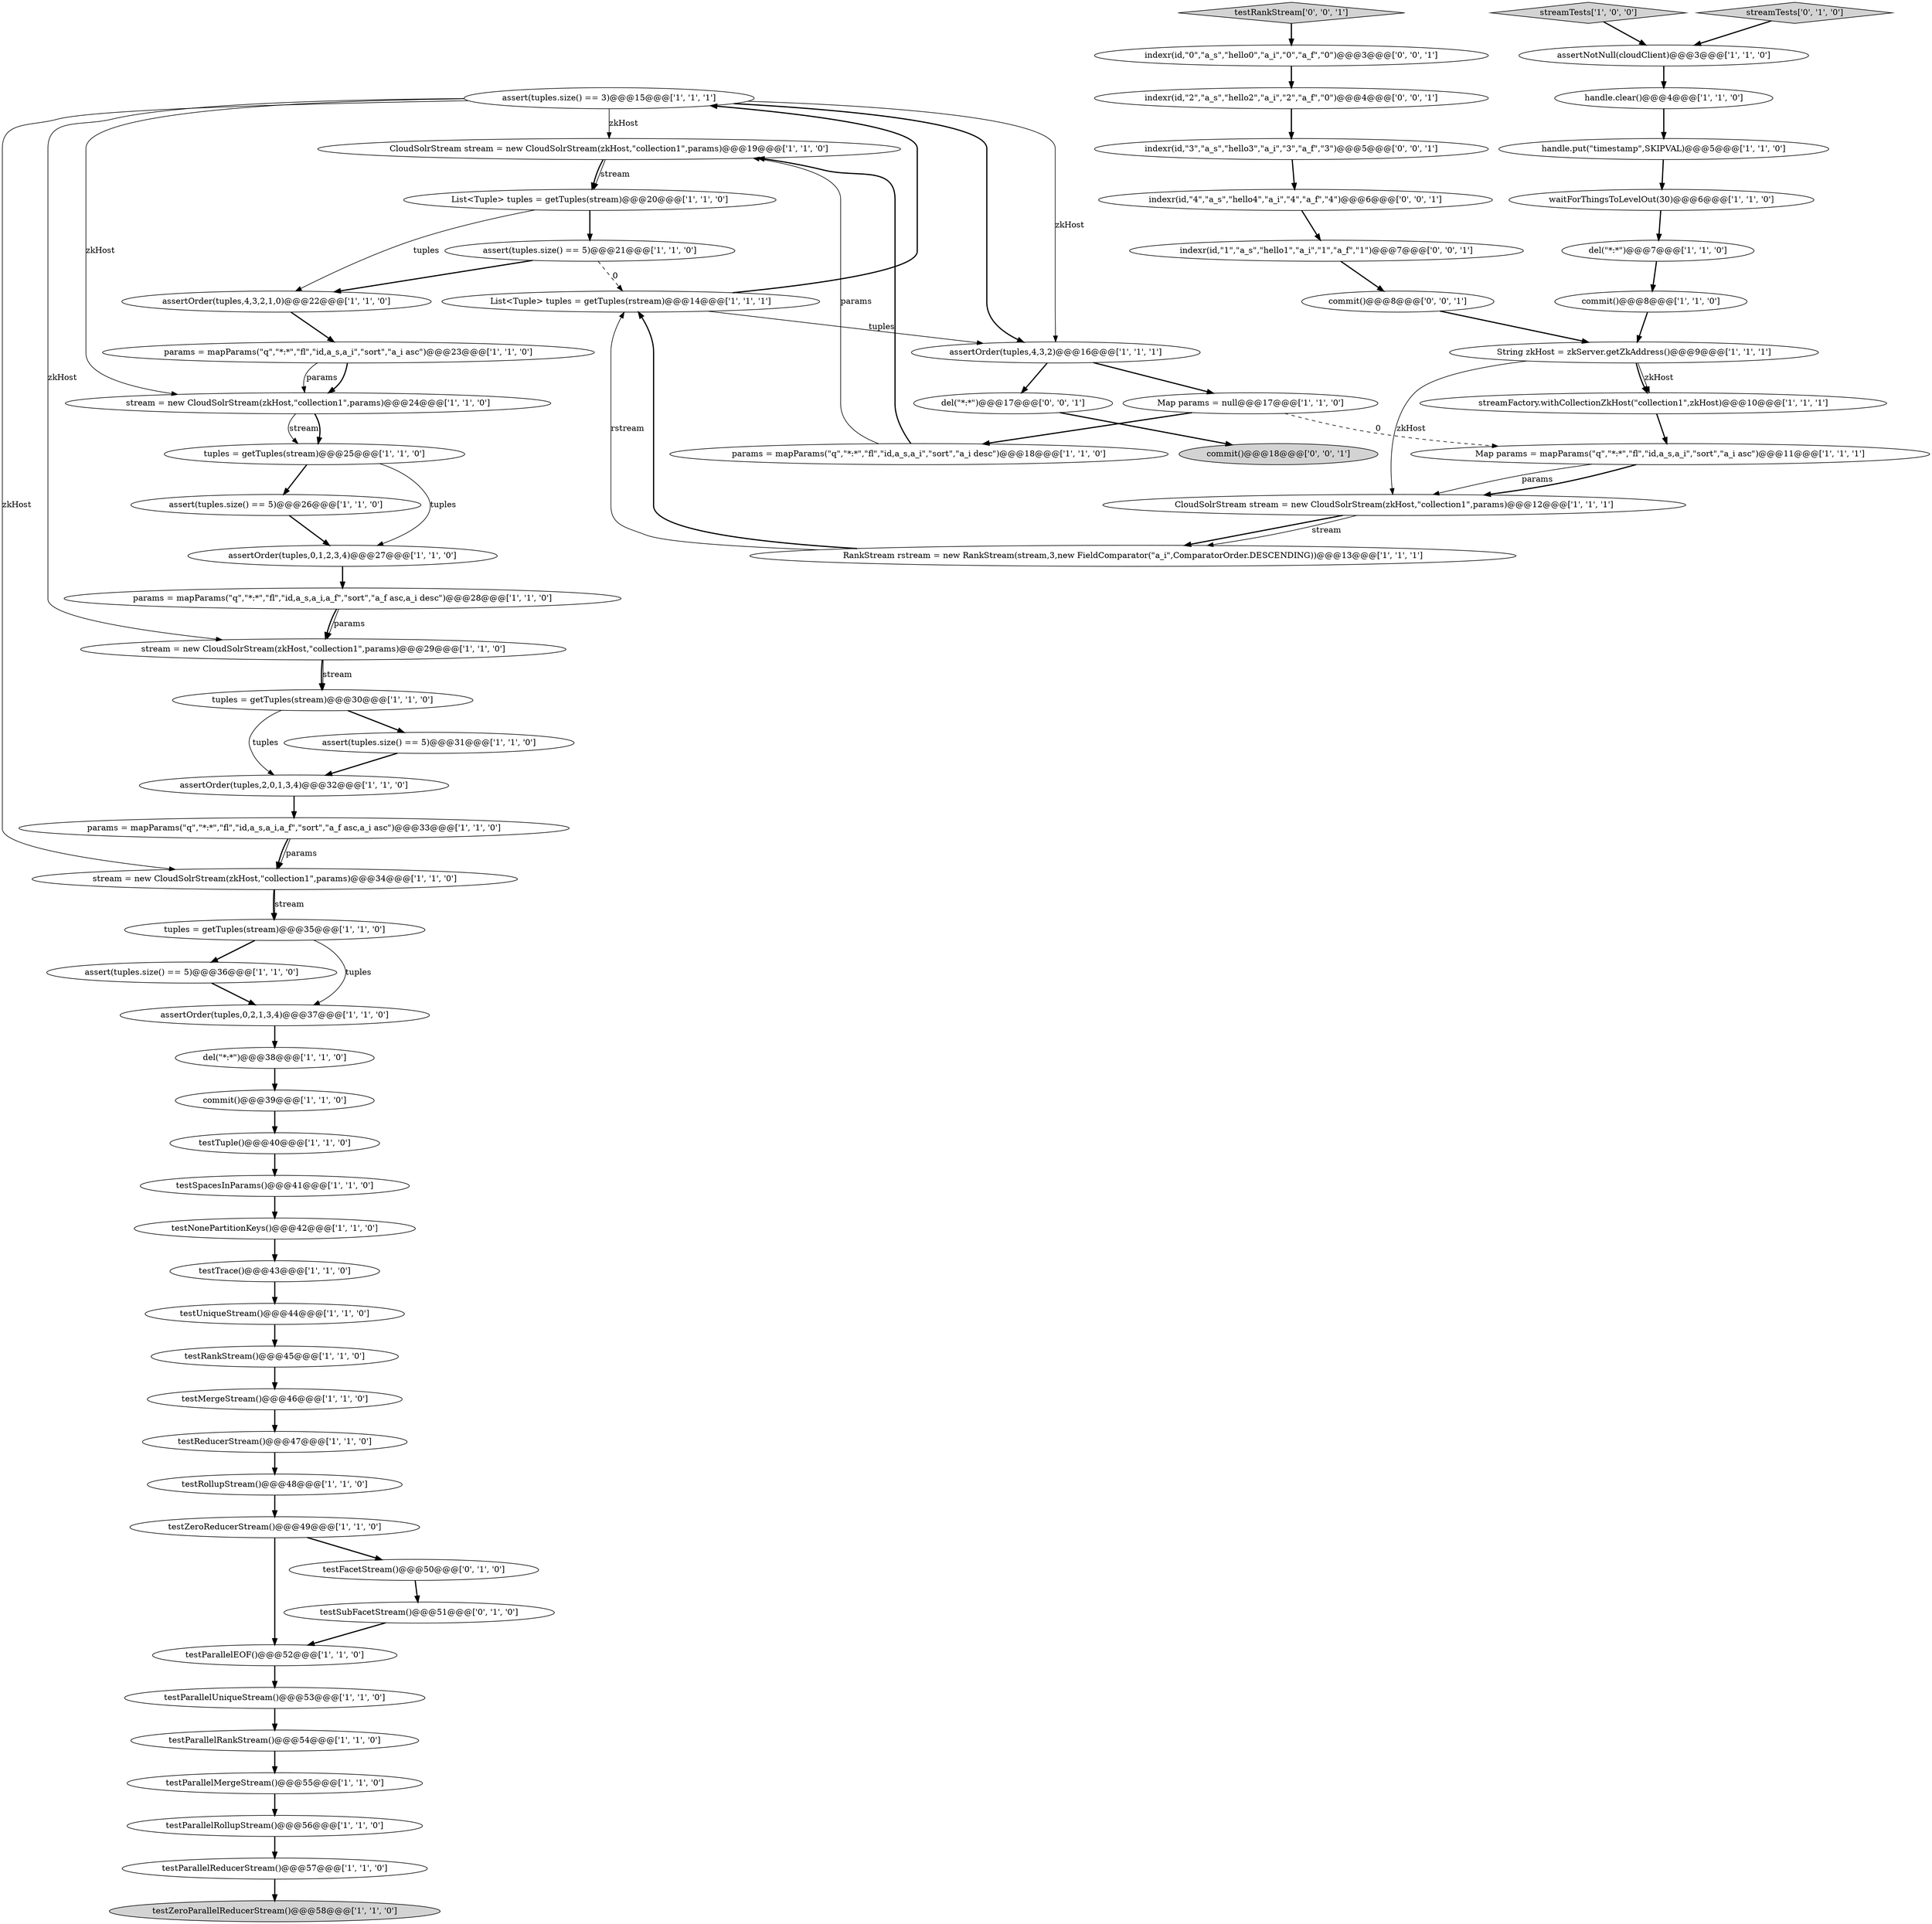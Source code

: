 digraph {
20 [style = filled, label = "assert(tuples.size() == 5)@@@26@@@['1', '1', '0']", fillcolor = white, shape = ellipse image = "AAA0AAABBB1BBB"];
36 [style = filled, label = "waitForThingsToLevelOut(30)@@@6@@@['1', '1', '0']", fillcolor = white, shape = ellipse image = "AAA0AAABBB1BBB"];
63 [style = filled, label = "indexr(id,\"3\",\"a_s\",\"hello3\",\"a_i\",\"3\",\"a_f\",\"3\")@@@5@@@['0', '0', '1']", fillcolor = white, shape = ellipse image = "AAA0AAABBB3BBB"];
46 [style = filled, label = "params = mapParams(\"q\",\"*:*\",\"fl\",\"id,a_s,a_i,a_f\",\"sort\",\"a_f asc,a_i asc\")@@@33@@@['1', '1', '0']", fillcolor = white, shape = ellipse image = "AAA0AAABBB1BBB"];
10 [style = filled, label = "testTuple()@@@40@@@['1', '1', '0']", fillcolor = white, shape = ellipse image = "AAA0AAABBB1BBB"];
25 [style = filled, label = "params = mapParams(\"q\",\"*:*\",\"fl\",\"id,a_s,a_i\",\"sort\",\"a_i asc\")@@@23@@@['1', '1', '0']", fillcolor = white, shape = ellipse image = "AAA0AAABBB1BBB"];
32 [style = filled, label = "commit()@@@39@@@['1', '1', '0']", fillcolor = white, shape = ellipse image = "AAA0AAABBB1BBB"];
6 [style = filled, label = "testRollupStream()@@@48@@@['1', '1', '0']", fillcolor = white, shape = ellipse image = "AAA0AAABBB1BBB"];
56 [style = filled, label = "streamTests['0', '1', '0']", fillcolor = lightgray, shape = diamond image = "AAA0AAABBB2BBB"];
0 [style = filled, label = "assertOrder(tuples,4,3,2,1,0)@@@22@@@['1', '1', '0']", fillcolor = white, shape = ellipse image = "AAA0AAABBB1BBB"];
21 [style = filled, label = "CloudSolrStream stream = new CloudSolrStream(zkHost,\"collection1\",params)@@@19@@@['1', '1', '0']", fillcolor = white, shape = ellipse image = "AAA0AAABBB1BBB"];
24 [style = filled, label = "RankStream rstream = new RankStream(stream,3,new FieldComparator(\"a_i\",ComparatorOrder.DESCENDING))@@@13@@@['1', '1', '1']", fillcolor = white, shape = ellipse image = "AAA0AAABBB1BBB"];
60 [style = filled, label = "indexr(id,\"2\",\"a_s\",\"hello2\",\"a_i\",\"2\",\"a_f\",\"0\")@@@4@@@['0', '0', '1']", fillcolor = white, shape = ellipse image = "AAA0AAABBB3BBB"];
1 [style = filled, label = "params = mapParams(\"q\",\"*:*\",\"fl\",\"id,a_s,a_i\",\"sort\",\"a_i desc\")@@@18@@@['1', '1', '0']", fillcolor = white, shape = ellipse image = "AAA0AAABBB1BBB"];
23 [style = filled, label = "testSpacesInParams()@@@41@@@['1', '1', '0']", fillcolor = white, shape = ellipse image = "AAA0AAABBB1BBB"];
30 [style = filled, label = "streamTests['1', '0', '0']", fillcolor = lightgray, shape = diamond image = "AAA0AAABBB1BBB"];
58 [style = filled, label = "indexr(id,\"0\",\"a_s\",\"hello0\",\"a_i\",\"0\",\"a_f\",\"0\")@@@3@@@['0', '0', '1']", fillcolor = white, shape = ellipse image = "AAA0AAABBB3BBB"];
66 [style = filled, label = "testRankStream['0', '0', '1']", fillcolor = lightgray, shape = diamond image = "AAA0AAABBB3BBB"];
8 [style = filled, label = "testReducerStream()@@@47@@@['1', '1', '0']", fillcolor = white, shape = ellipse image = "AAA0AAABBB1BBB"];
51 [style = filled, label = "assertOrder(tuples,0,1,2,3,4)@@@27@@@['1', '1', '0']", fillcolor = white, shape = ellipse image = "AAA0AAABBB1BBB"];
7 [style = filled, label = "testMergeStream()@@@46@@@['1', '1', '0']", fillcolor = white, shape = ellipse image = "AAA0AAABBB1BBB"];
39 [style = filled, label = "testZeroParallelReducerStream()@@@58@@@['1', '1', '0']", fillcolor = lightgray, shape = ellipse image = "AAA0AAABBB1BBB"];
26 [style = filled, label = "params = mapParams(\"q\",\"*:*\",\"fl\",\"id,a_s,a_i,a_f\",\"sort\",\"a_f asc,a_i desc\")@@@28@@@['1', '1', '0']", fillcolor = white, shape = ellipse image = "AAA0AAABBB1BBB"];
48 [style = filled, label = "testZeroReducerStream()@@@49@@@['1', '1', '0']", fillcolor = white, shape = ellipse image = "AAA0AAABBB1BBB"];
17 [style = filled, label = "stream = new CloudSolrStream(zkHost,\"collection1\",params)@@@29@@@['1', '1', '0']", fillcolor = white, shape = ellipse image = "AAA0AAABBB1BBB"];
12 [style = filled, label = "stream = new CloudSolrStream(zkHost,\"collection1\",params)@@@24@@@['1', '1', '0']", fillcolor = white, shape = ellipse image = "AAA0AAABBB1BBB"];
38 [style = filled, label = "testTrace()@@@43@@@['1', '1', '0']", fillcolor = white, shape = ellipse image = "AAA0AAABBB1BBB"];
40 [style = filled, label = "del(\"*:*\")@@@38@@@['1', '1', '0']", fillcolor = white, shape = ellipse image = "AAA0AAABBB1BBB"];
44 [style = filled, label = "List<Tuple> tuples = getTuples(stream)@@@20@@@['1', '1', '0']", fillcolor = white, shape = ellipse image = "AAA0AAABBB1BBB"];
59 [style = filled, label = "indexr(id,\"4\",\"a_s\",\"hello4\",\"a_i\",\"4\",\"a_f\",\"4\")@@@6@@@['0', '0', '1']", fillcolor = white, shape = ellipse image = "AAA0AAABBB3BBB"];
18 [style = filled, label = "del(\"*:*\")@@@7@@@['1', '1', '0']", fillcolor = white, shape = ellipse image = "AAA0AAABBB1BBB"];
3 [style = filled, label = "commit()@@@8@@@['1', '1', '0']", fillcolor = white, shape = ellipse image = "AAA0AAABBB1BBB"];
42 [style = filled, label = "testParallelMergeStream()@@@55@@@['1', '1', '0']", fillcolor = white, shape = ellipse image = "AAA0AAABBB1BBB"];
28 [style = filled, label = "assert(tuples.size() == 3)@@@15@@@['1', '1', '1']", fillcolor = white, shape = ellipse image = "AAA0AAABBB1BBB"];
55 [style = filled, label = "testSubFacetStream()@@@51@@@['0', '1', '0']", fillcolor = white, shape = ellipse image = "AAA1AAABBB2BBB"];
52 [style = filled, label = "handle.put(\"timestamp\",SKIPVAL)@@@5@@@['1', '1', '0']", fillcolor = white, shape = ellipse image = "AAA0AAABBB1BBB"];
15 [style = filled, label = "tuples = getTuples(stream)@@@30@@@['1', '1', '0']", fillcolor = white, shape = ellipse image = "AAA0AAABBB1BBB"];
31 [style = filled, label = "Map params = mapParams(\"q\",\"*:*\",\"fl\",\"id,a_s,a_i\",\"sort\",\"a_i asc\")@@@11@@@['1', '1', '1']", fillcolor = white, shape = ellipse image = "AAA0AAABBB1BBB"];
54 [style = filled, label = "stream = new CloudSolrStream(zkHost,\"collection1\",params)@@@34@@@['1', '1', '0']", fillcolor = white, shape = ellipse image = "AAA0AAABBB1BBB"];
29 [style = filled, label = "testParallelReducerStream()@@@57@@@['1', '1', '0']", fillcolor = white, shape = ellipse image = "AAA0AAABBB1BBB"];
34 [style = filled, label = "assert(tuples.size() == 5)@@@21@@@['1', '1', '0']", fillcolor = white, shape = ellipse image = "AAA0AAABBB1BBB"];
41 [style = filled, label = "assertNotNull(cloudClient)@@@3@@@['1', '1', '0']", fillcolor = white, shape = ellipse image = "AAA0AAABBB1BBB"];
47 [style = filled, label = "streamFactory.withCollectionZkHost(\"collection1\",zkHost)@@@10@@@['1', '1', '1']", fillcolor = white, shape = ellipse image = "AAA0AAABBB1BBB"];
14 [style = filled, label = "testParallelRankStream()@@@54@@@['1', '1', '0']", fillcolor = white, shape = ellipse image = "AAA0AAABBB1BBB"];
5 [style = filled, label = "testNonePartitionKeys()@@@42@@@['1', '1', '0']", fillcolor = white, shape = ellipse image = "AAA0AAABBB1BBB"];
62 [style = filled, label = "del(\"*:*\")@@@17@@@['0', '0', '1']", fillcolor = white, shape = ellipse image = "AAA0AAABBB3BBB"];
65 [style = filled, label = "indexr(id,\"1\",\"a_s\",\"hello1\",\"a_i\",\"1\",\"a_f\",\"1\")@@@7@@@['0', '0', '1']", fillcolor = white, shape = ellipse image = "AAA0AAABBB3BBB"];
61 [style = filled, label = "commit()@@@18@@@['0', '0', '1']", fillcolor = lightgray, shape = ellipse image = "AAA0AAABBB3BBB"];
9 [style = filled, label = "handle.clear()@@@4@@@['1', '1', '0']", fillcolor = white, shape = ellipse image = "AAA0AAABBB1BBB"];
16 [style = filled, label = "String zkHost = zkServer.getZkAddress()@@@9@@@['1', '1', '1']", fillcolor = white, shape = ellipse image = "AAA0AAABBB1BBB"];
13 [style = filled, label = "assert(tuples.size() == 5)@@@31@@@['1', '1', '0']", fillcolor = white, shape = ellipse image = "AAA0AAABBB1BBB"];
35 [style = filled, label = "assert(tuples.size() == 5)@@@36@@@['1', '1', '0']", fillcolor = white, shape = ellipse image = "AAA0AAABBB1BBB"];
2 [style = filled, label = "assertOrder(tuples,0,2,1,3,4)@@@37@@@['1', '1', '0']", fillcolor = white, shape = ellipse image = "AAA0AAABBB1BBB"];
4 [style = filled, label = "testRankStream()@@@45@@@['1', '1', '0']", fillcolor = white, shape = ellipse image = "AAA0AAABBB1BBB"];
49 [style = filled, label = "testUniqueStream()@@@44@@@['1', '1', '0']", fillcolor = white, shape = ellipse image = "AAA0AAABBB1BBB"];
57 [style = filled, label = "testFacetStream()@@@50@@@['0', '1', '0']", fillcolor = white, shape = ellipse image = "AAA1AAABBB2BBB"];
64 [style = filled, label = "commit()@@@8@@@['0', '0', '1']", fillcolor = white, shape = ellipse image = "AAA0AAABBB3BBB"];
27 [style = filled, label = "List<Tuple> tuples = getTuples(rstream)@@@14@@@['1', '1', '1']", fillcolor = white, shape = ellipse image = "AAA0AAABBB1BBB"];
22 [style = filled, label = "tuples = getTuples(stream)@@@25@@@['1', '1', '0']", fillcolor = white, shape = ellipse image = "AAA0AAABBB1BBB"];
43 [style = filled, label = "Map params = null@@@17@@@['1', '1', '0']", fillcolor = white, shape = ellipse image = "AAA0AAABBB1BBB"];
37 [style = filled, label = "testParallelUniqueStream()@@@53@@@['1', '1', '0']", fillcolor = white, shape = ellipse image = "AAA0AAABBB1BBB"];
19 [style = filled, label = "testParallelRollupStream()@@@56@@@['1', '1', '0']", fillcolor = white, shape = ellipse image = "AAA0AAABBB1BBB"];
50 [style = filled, label = "CloudSolrStream stream = new CloudSolrStream(zkHost,\"collection1\",params)@@@12@@@['1', '1', '1']", fillcolor = white, shape = ellipse image = "AAA0AAABBB1BBB"];
11 [style = filled, label = "assertOrder(tuples,4,3,2)@@@16@@@['1', '1', '1']", fillcolor = white, shape = ellipse image = "AAA0AAABBB1BBB"];
33 [style = filled, label = "assertOrder(tuples,2,0,1,3,4)@@@32@@@['1', '1', '0']", fillcolor = white, shape = ellipse image = "AAA0AAABBB1BBB"];
53 [style = filled, label = "testParallelEOF()@@@52@@@['1', '1', '0']", fillcolor = white, shape = ellipse image = "AAA0AAABBB1BBB"];
45 [style = filled, label = "tuples = getTuples(stream)@@@35@@@['1', '1', '0']", fillcolor = white, shape = ellipse image = "AAA0AAABBB1BBB"];
24->27 [style = solid, label="rstream"];
26->17 [style = bold, label=""];
10->23 [style = bold, label=""];
31->50 [style = bold, label=""];
0->25 [style = bold, label=""];
22->20 [style = bold, label=""];
25->12 [style = bold, label=""];
54->45 [style = bold, label=""];
30->41 [style = bold, label=""];
36->18 [style = bold, label=""];
44->34 [style = bold, label=""];
19->29 [style = bold, label=""];
60->63 [style = bold, label=""];
15->13 [style = bold, label=""];
46->54 [style = solid, label="params"];
25->12 [style = solid, label="params"];
57->55 [style = bold, label=""];
24->27 [style = bold, label=""];
28->11 [style = bold, label=""];
5->38 [style = bold, label=""];
21->44 [style = bold, label=""];
28->54 [style = solid, label="zkHost"];
54->45 [style = solid, label="stream"];
66->58 [style = bold, label=""];
6->48 [style = bold, label=""];
40->32 [style = bold, label=""];
9->52 [style = bold, label=""];
50->24 [style = bold, label=""];
11->43 [style = bold, label=""];
26->17 [style = solid, label="params"];
27->28 [style = bold, label=""];
49->4 [style = bold, label=""];
33->46 [style = bold, label=""];
1->21 [style = solid, label="params"];
64->16 [style = bold, label=""];
20->51 [style = bold, label=""];
43->31 [style = dashed, label="0"];
16->47 [style = bold, label=""];
17->15 [style = bold, label=""];
32->10 [style = bold, label=""];
48->57 [style = bold, label=""];
47->31 [style = bold, label=""];
23->5 [style = bold, label=""];
43->1 [style = bold, label=""];
34->27 [style = dashed, label="0"];
48->53 [style = bold, label=""];
45->2 [style = solid, label="tuples"];
52->36 [style = bold, label=""];
59->65 [style = bold, label=""];
58->60 [style = bold, label=""];
35->2 [style = bold, label=""];
7->8 [style = bold, label=""];
4->7 [style = bold, label=""];
16->50 [style = solid, label="zkHost"];
28->17 [style = solid, label="zkHost"];
28->21 [style = solid, label="zkHost"];
38->49 [style = bold, label=""];
8->6 [style = bold, label=""];
63->59 [style = bold, label=""];
31->50 [style = solid, label="params"];
42->19 [style = bold, label=""];
55->53 [style = bold, label=""];
45->35 [style = bold, label=""];
3->16 [style = bold, label=""];
22->51 [style = solid, label="tuples"];
44->0 [style = solid, label="tuples"];
51->26 [style = bold, label=""];
12->22 [style = solid, label="stream"];
18->3 [style = bold, label=""];
53->37 [style = bold, label=""];
14->42 [style = bold, label=""];
11->62 [style = bold, label=""];
16->47 [style = solid, label="zkHost"];
1->21 [style = bold, label=""];
13->33 [style = bold, label=""];
15->33 [style = solid, label="tuples"];
65->64 [style = bold, label=""];
46->54 [style = bold, label=""];
62->61 [style = bold, label=""];
17->15 [style = solid, label="stream"];
34->0 [style = bold, label=""];
12->22 [style = bold, label=""];
50->24 [style = solid, label="stream"];
28->12 [style = solid, label="zkHost"];
29->39 [style = bold, label=""];
2->40 [style = bold, label=""];
41->9 [style = bold, label=""];
56->41 [style = bold, label=""];
21->44 [style = solid, label="stream"];
28->11 [style = solid, label="zkHost"];
27->11 [style = solid, label="tuples"];
37->14 [style = bold, label=""];
}
